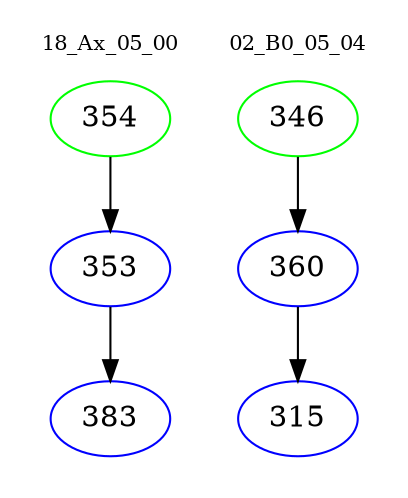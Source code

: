 digraph{
subgraph cluster_0 {
color = white
label = "18_Ax_05_00";
fontsize=10;
T0_354 [label="354", color="green"]
T0_354 -> T0_353 [color="black"]
T0_353 [label="353", color="blue"]
T0_353 -> T0_383 [color="black"]
T0_383 [label="383", color="blue"]
}
subgraph cluster_1 {
color = white
label = "02_B0_05_04";
fontsize=10;
T1_346 [label="346", color="green"]
T1_346 -> T1_360 [color="black"]
T1_360 [label="360", color="blue"]
T1_360 -> T1_315 [color="black"]
T1_315 [label="315", color="blue"]
}
}
